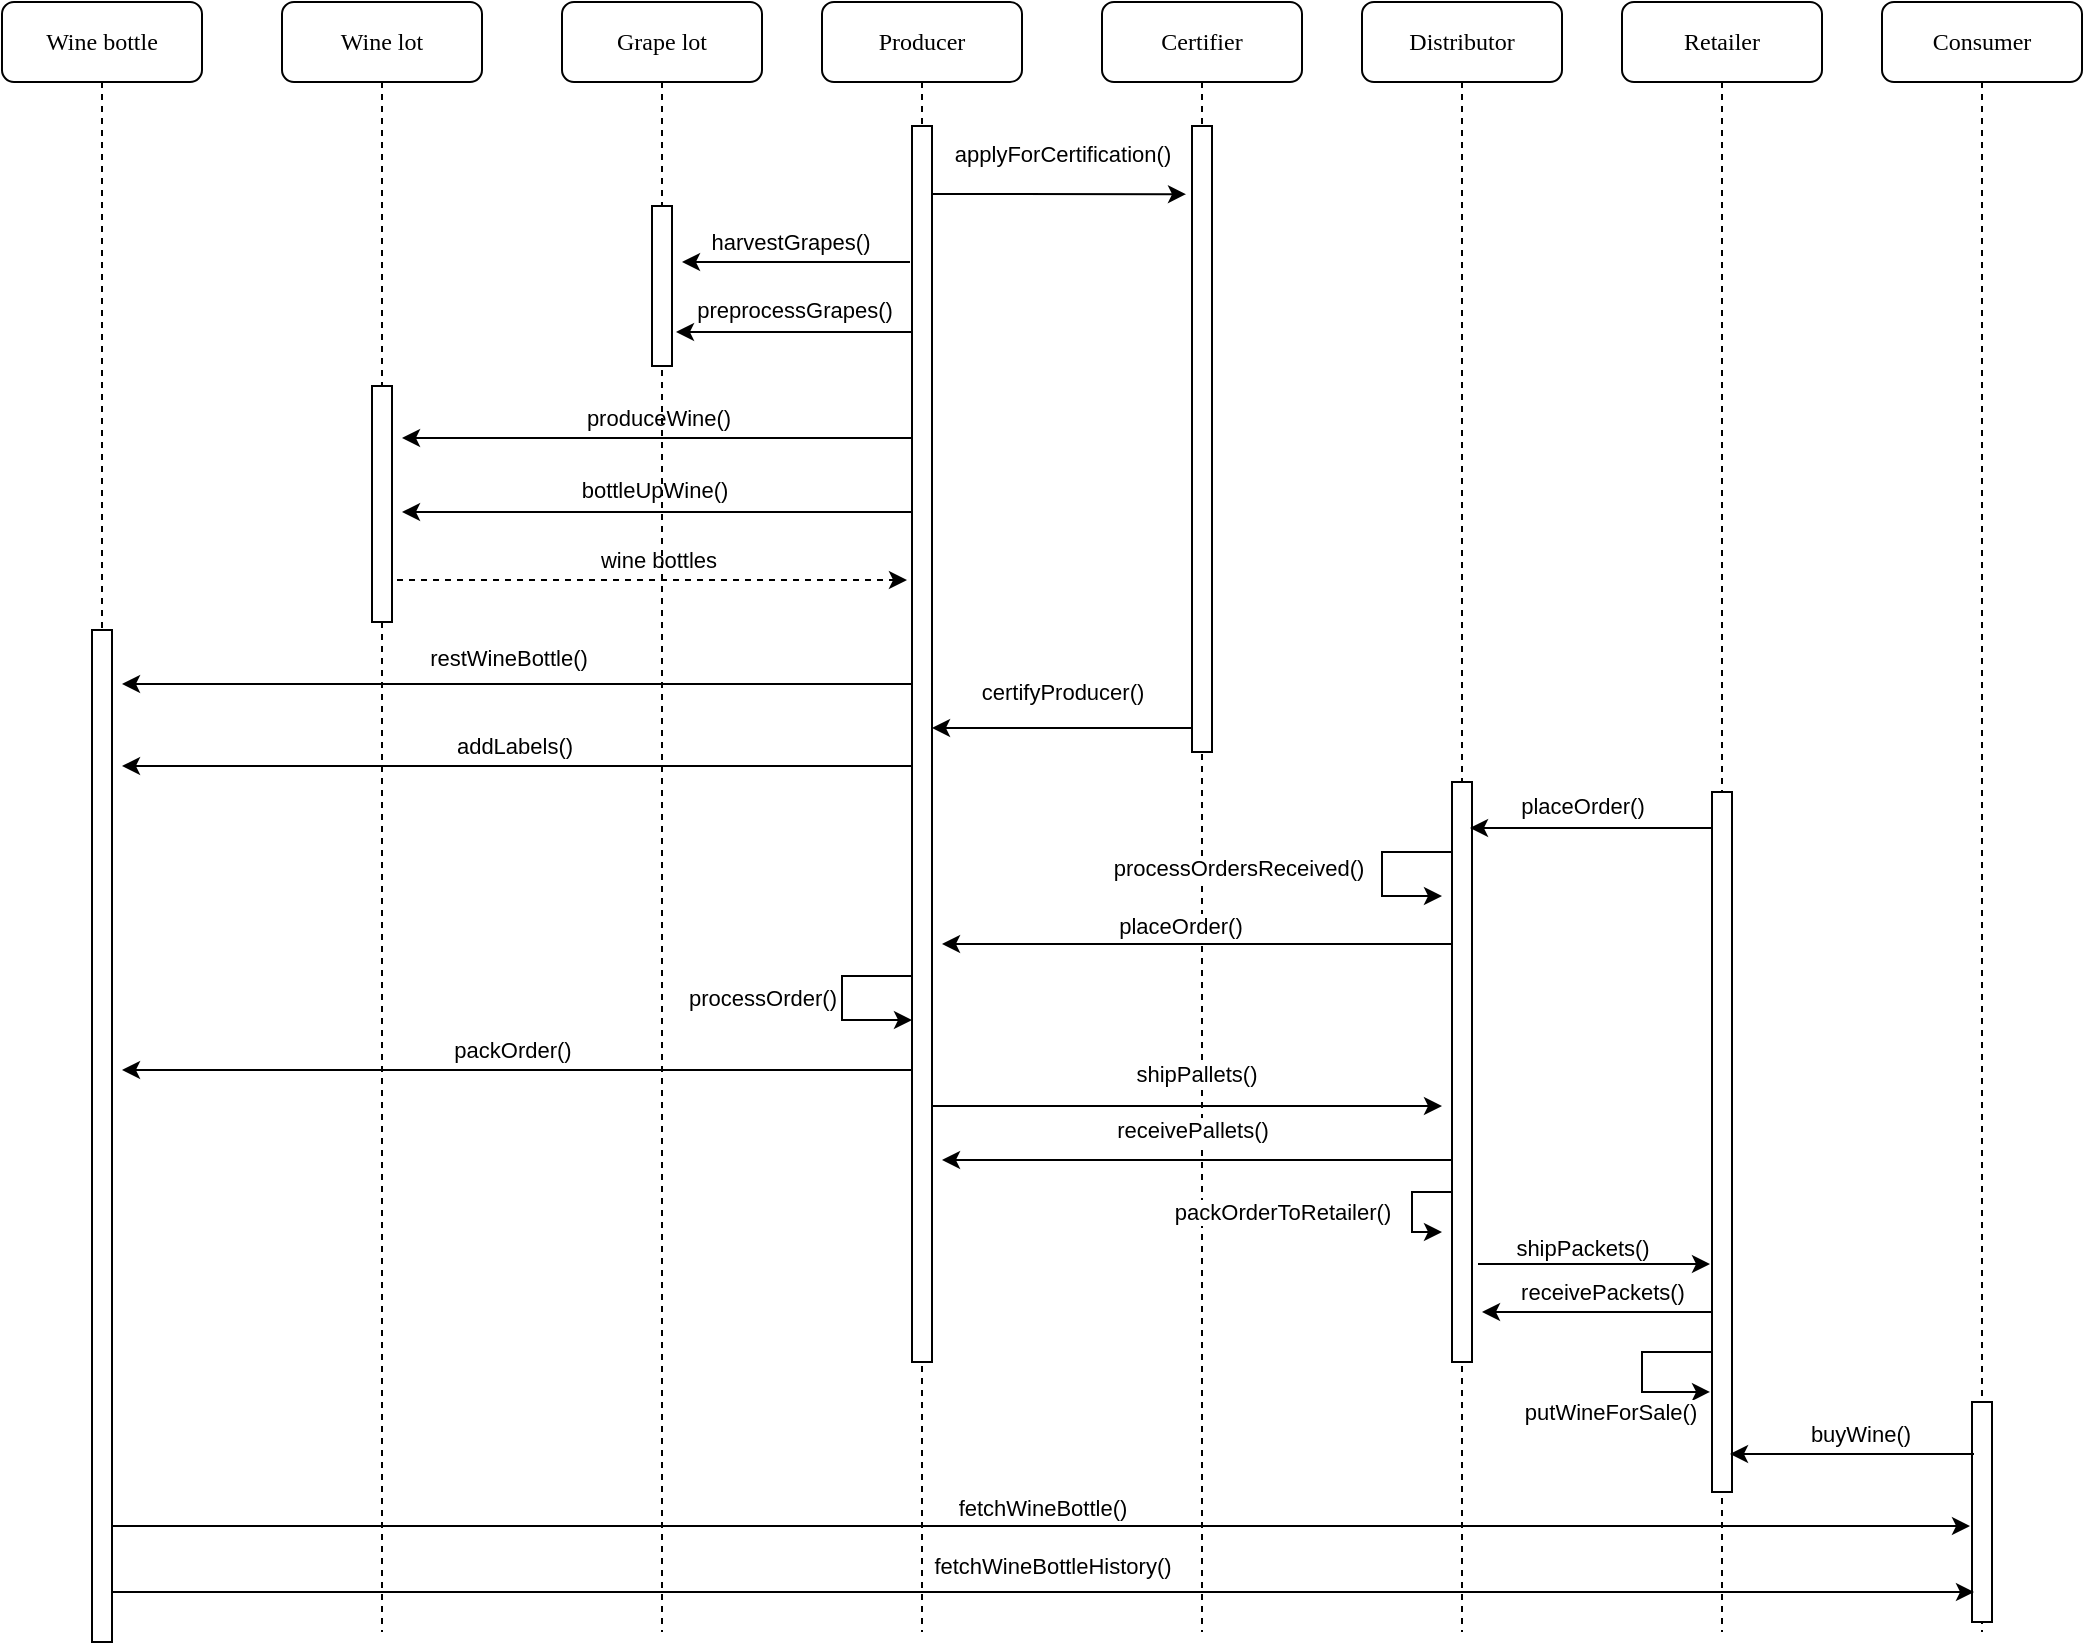 <mxfile version="10.6.0" type="device"><diagram name="Page-1" id="13e1069c-82ec-6db2-03f1-153e76fe0fe0"><mxGraphModel dx="1158" dy="679" grid="1" gridSize="10" guides="1" tooltips="1" connect="1" arrows="1" fold="1" page="1" pageScale="1" pageWidth="1100" pageHeight="850" background="#ffffff" math="0" shadow="0"><root><mxCell id="0"/><mxCell id="1" parent="0"/><mxCell id="7baba1c4bc27f4b0-2" value="Wine lot" style="shape=umlLifeline;perimeter=lifelinePerimeter;whiteSpace=wrap;html=1;container=1;collapsible=0;recursiveResize=0;outlineConnect=0;rounded=1;shadow=0;comic=0;labelBackgroundColor=none;strokeColor=#000000;strokeWidth=1;fillColor=#FFFFFF;fontFamily=Verdana;fontSize=12;fontColor=#000000;align=center;" parent="1" vertex="1"><mxGeometry x="180" y="25" width="100" height="815" as="geometry"/></mxCell><mxCell id="7baba1c4bc27f4b0-10" value="" style="html=1;points=[];perimeter=orthogonalPerimeter;rounded=0;shadow=0;comic=0;labelBackgroundColor=none;strokeColor=#000000;strokeWidth=1;fillColor=#FFFFFF;fontFamily=Verdana;fontSize=12;fontColor=#000000;align=center;" parent="7baba1c4bc27f4b0-2" vertex="1"><mxGeometry x="45" y="192" width="10" height="118" as="geometry"/></mxCell><mxCell id="CjHVE2LYHt44_39G_S40-17" value="addLabels()" style="edgeStyle=orthogonalEdgeStyle;rounded=0;orthogonalLoop=1;jettySize=auto;html=1;" parent="1" edge="1"><mxGeometry x="0.569" y="-110" relative="1" as="geometry"><mxPoint x="494.5" y="407" as="sourcePoint"/><mxPoint x="100" y="407" as="targetPoint"/><Array as="points"/><mxPoint x="111" y="100" as="offset"/></mxGeometry></mxCell><mxCell id="7baba1c4bc27f4b0-4" value="Producer" style="shape=umlLifeline;perimeter=lifelinePerimeter;whiteSpace=wrap;html=1;container=1;collapsible=0;recursiveResize=0;outlineConnect=0;rounded=1;shadow=0;comic=0;labelBackgroundColor=none;strokeColor=#000000;strokeWidth=1;fillColor=#FFFFFF;fontFamily=Verdana;fontSize=12;fontColor=#000000;align=center;" parent="1" vertex="1"><mxGeometry x="450" y="25" width="100" height="815" as="geometry"/></mxCell><mxCell id="7baba1c4bc27f4b0-16" value="" style="html=1;points=[];perimeter=orthogonalPerimeter;rounded=0;shadow=0;comic=0;labelBackgroundColor=none;strokeColor=#000000;strokeWidth=1;fillColor=#FFFFFF;fontFamily=Verdana;fontSize=12;fontColor=#000000;align=center;" parent="7baba1c4bc27f4b0-4" vertex="1"><mxGeometry x="45" y="62" width="10" height="618" as="geometry"/></mxCell><mxCell id="CjHVE2LYHt44_39G_S40-29" value="processOrder()" style="edgeStyle=orthogonalEdgeStyle;rounded=0;orthogonalLoop=1;jettySize=auto;html=1;" parent="7baba1c4bc27f4b0-4" edge="1"><mxGeometry x="-0.222" y="41" relative="1" as="geometry"><mxPoint x="45" y="509" as="targetPoint"/><mxPoint x="45" y="487" as="sourcePoint"/><Array as="points"><mxPoint x="10" y="487"/><mxPoint x="10" y="509"/></Array><mxPoint x="-81" y="10" as="offset"/></mxGeometry></mxCell><mxCell id="7baba1c4bc27f4b0-5" value="Certifier" style="shape=umlLifeline;perimeter=lifelinePerimeter;whiteSpace=wrap;html=1;container=1;collapsible=0;recursiveResize=0;outlineConnect=0;rounded=1;shadow=0;comic=0;labelBackgroundColor=none;strokeColor=#000000;strokeWidth=1;fillColor=#FFFFFF;fontFamily=Verdana;fontSize=12;fontColor=#000000;align=center;" parent="1" vertex="1"><mxGeometry x="590" y="25" width="100" height="815" as="geometry"/></mxCell><mxCell id="7baba1c4bc27f4b0-6" value="Distributor" style="shape=umlLifeline;perimeter=lifelinePerimeter;whiteSpace=wrap;html=1;container=1;collapsible=0;recursiveResize=0;outlineConnect=0;rounded=1;shadow=0;comic=0;labelBackgroundColor=none;strokeColor=#000000;strokeWidth=1;fillColor=#FFFFFF;fontFamily=Verdana;fontSize=12;fontColor=#000000;align=center;" parent="1" vertex="1"><mxGeometry x="720" y="25" width="100" height="815" as="geometry"/></mxCell><mxCell id="7baba1c4bc27f4b0-28" value="" style="html=1;points=[];perimeter=orthogonalPerimeter;rounded=0;shadow=0;comic=0;labelBackgroundColor=none;strokeColor=#000000;strokeWidth=1;fillColor=#FFFFFF;fontFamily=Verdana;fontSize=12;fontColor=#000000;align=center;" parent="7baba1c4bc27f4b0-6" vertex="1"><mxGeometry x="45" y="390" width="10" height="290" as="geometry"/></mxCell><mxCell id="7baba1c4bc27f4b0-7" value="Retailer" style="shape=umlLifeline;perimeter=lifelinePerimeter;whiteSpace=wrap;html=1;container=1;collapsible=0;recursiveResize=0;outlineConnect=0;rounded=1;shadow=0;comic=0;labelBackgroundColor=none;strokeColor=#000000;strokeWidth=1;fillColor=#FFFFFF;fontFamily=Verdana;fontSize=12;fontColor=#000000;align=center;" parent="1" vertex="1"><mxGeometry x="850" y="25" width="100" height="815" as="geometry"/></mxCell><mxCell id="7baba1c4bc27f4b0-8" value="Wine bottle" style="shape=umlLifeline;perimeter=lifelinePerimeter;whiteSpace=wrap;html=1;container=1;collapsible=0;recursiveResize=0;outlineConnect=0;rounded=1;shadow=0;comic=0;labelBackgroundColor=none;strokeColor=#000000;strokeWidth=1;fillColor=#FFFFFF;fontFamily=Verdana;fontSize=12;fontColor=#000000;align=center;" parent="1" vertex="1"><mxGeometry x="40" y="25" width="100" height="820" as="geometry"/></mxCell><mxCell id="7baba1c4bc27f4b0-9" value="" style="html=1;points=[];perimeter=orthogonalPerimeter;rounded=0;shadow=0;comic=0;labelBackgroundColor=none;strokeColor=#000000;strokeWidth=1;fillColor=#FFFFFF;fontFamily=Verdana;fontSize=12;fontColor=#000000;align=center;" parent="7baba1c4bc27f4b0-8" vertex="1"><mxGeometry x="45" y="314" width="10" height="506" as="geometry"/></mxCell><mxCell id="CjHVE2LYHt44_39G_S40-7" value="harvestGrapes()" style="edgeStyle=orthogonalEdgeStyle;rounded=0;orthogonalLoop=1;jettySize=auto;html=1;" parent="1" edge="1"><mxGeometry x="0.052" y="-10" relative="1" as="geometry"><mxPoint x="494" y="155" as="sourcePoint"/><mxPoint x="380" y="155" as="targetPoint"/><Array as="points"><mxPoint x="454" y="155"/><mxPoint x="454" y="155"/></Array><mxPoint as="offset"/></mxGeometry></mxCell><mxCell id="CjHVE2LYHt44_39G_S40-9" value="preprocessGrapes()" style="edgeStyle=orthogonalEdgeStyle;rounded=0;orthogonalLoop=1;jettySize=auto;html=1;entryX=1.2;entryY=0.775;entryDx=0;entryDy=0;entryPerimeter=0;" parent="1" edge="1"><mxGeometry y="-11" relative="1" as="geometry"><mxPoint x="495" y="190" as="sourcePoint"/><mxPoint x="377" y="190" as="targetPoint"/><Array as="points"><mxPoint x="495" y="190"/></Array><mxPoint as="offset"/></mxGeometry></mxCell><mxCell id="CjHVE2LYHt44_39G_S40-12" value="produceWine()" style="edgeStyle=orthogonalEdgeStyle;rounded=0;orthogonalLoop=1;jettySize=auto;html=1;entryX=1.5;entryY=0.5;entryDx=0;entryDy=0;entryPerimeter=0;" parent="1" edge="1"><mxGeometry y="-10" relative="1" as="geometry"><mxPoint x="495" y="243" as="sourcePoint"/><mxPoint x="240" y="243" as="targetPoint"/><Array as="points"><mxPoint x="495" y="243"/></Array><mxPoint as="offset"/></mxGeometry></mxCell><mxCell id="CjHVE2LYHt44_39G_S40-14" value="bottleUpWine()" style="edgeStyle=orthogonalEdgeStyle;rounded=0;orthogonalLoop=1;jettySize=auto;html=1;" parent="1" edge="1"><mxGeometry x="0.013" y="-11" relative="1" as="geometry"><mxPoint x="495" y="280" as="sourcePoint"/><mxPoint x="240" y="280" as="targetPoint"/><Array as="points"><mxPoint x="495" y="280"/></Array><mxPoint as="offset"/></mxGeometry></mxCell><mxCell id="CjHVE2LYHt44_39G_S40-16" value="certifyProducer()" style="edgeStyle=orthogonalEdgeStyle;rounded=0;orthogonalLoop=1;jettySize=auto;html=1;" parent="1" edge="1"><mxGeometry y="-18" relative="1" as="geometry"><mxPoint x="635" y="388" as="sourcePoint"/><mxPoint x="505" y="388" as="targetPoint"/><Array as="points"><mxPoint x="620" y="388"/><mxPoint x="620" y="388"/></Array><mxPoint as="offset"/></mxGeometry></mxCell><mxCell id="7baba1c4bc27f4b0-19" value="" style="html=1;points=[];perimeter=orthogonalPerimeter;rounded=0;shadow=0;comic=0;labelBackgroundColor=none;strokeColor=#000000;strokeWidth=1;fillColor=#FFFFFF;fontFamily=Verdana;fontSize=12;fontColor=#000000;align=center;" parent="1" vertex="1"><mxGeometry x="635" y="87" width="10" height="313" as="geometry"/></mxCell><mxCell id="CjHVE2LYHt44_39G_S40-30" value="packOrder()" style="edgeStyle=orthogonalEdgeStyle;rounded=0;orthogonalLoop=1;jettySize=auto;html=1;" parent="1" edge="1"><mxGeometry x="0.013" y="-10" relative="1" as="geometry"><mxPoint x="100" y="559" as="targetPoint"/><mxPoint x="495" y="559" as="sourcePoint"/><Array as="points"><mxPoint x="390" y="559"/><mxPoint x="390" y="559"/></Array><mxPoint as="offset"/></mxGeometry></mxCell><mxCell id="CjHVE2LYHt44_39G_S40-20" value="placeOrder()" style="edgeStyle=orthogonalEdgeStyle;rounded=0;orthogonalLoop=1;jettySize=auto;html=1;" parent="1" edge="1"><mxGeometry x="0.074" y="-11" relative="1" as="geometry"><mxPoint x="895" y="438" as="sourcePoint"/><mxPoint x="774" y="438" as="targetPoint"/><Array as="points"><mxPoint x="860" y="438"/><mxPoint x="860" y="438"/></Array><mxPoint as="offset"/></mxGeometry></mxCell><mxCell id="CjHVE2LYHt44_39G_S40-38" value="putWineForSale()" style="edgeStyle=orthogonalEdgeStyle;rounded=0;orthogonalLoop=1;jettySize=auto;html=1;exitX=0;exitY=0.7;exitDx=0;exitDy=0;exitPerimeter=0;entryX=-0.1;entryY=0.857;entryDx=0;entryDy=0;entryPerimeter=0;" parent="1" target="7baba1c4bc27f4b0-25" edge="1"><mxGeometry x="0.355" y="-22" relative="1" as="geometry"><mxPoint x="890" y="732" as="targetPoint"/><mxPoint x="895" y="704" as="sourcePoint"/><Array as="points"><mxPoint x="895" y="700"/><mxPoint x="860" y="700"/><mxPoint x="860" y="720"/></Array><mxPoint x="-20" y="-12" as="offset"/></mxGeometry></mxCell><mxCell id="CjHVE2LYHt44_39G_S40-62" value="receivePackets()" style="edgeStyle=orthogonalEdgeStyle;rounded=0;orthogonalLoop=1;jettySize=auto;html=1;" parent="1" edge="1"><mxGeometry x="-0.043" y="-10" relative="1" as="geometry"><mxPoint x="780" y="680" as="targetPoint"/><mxPoint x="895" y="680" as="sourcePoint"/><Array as="points"><mxPoint x="870" y="680"/><mxPoint x="870" y="680"/></Array><mxPoint as="offset"/></mxGeometry></mxCell><mxCell id="7baba1c4bc27f4b0-25" value="" style="html=1;points=[];perimeter=orthogonalPerimeter;rounded=0;shadow=0;comic=0;labelBackgroundColor=none;strokeColor=#000000;strokeWidth=1;fillColor=#FFFFFF;fontFamily=Verdana;fontSize=12;fontColor=#000000;align=center;" parent="1" vertex="1"><mxGeometry x="895" y="420" width="10" height="350" as="geometry"/></mxCell><mxCell id="CjHVE2LYHt44_39G_S40-1" value="Consumer" style="shape=umlLifeline;perimeter=lifelinePerimeter;whiteSpace=wrap;html=1;container=1;collapsible=0;recursiveResize=0;outlineConnect=0;rounded=1;shadow=0;comic=0;labelBackgroundColor=none;strokeColor=#000000;strokeWidth=1;fillColor=#FFFFFF;fontFamily=Verdana;fontSize=12;fontColor=#000000;align=center;" parent="1" vertex="1"><mxGeometry x="980" y="25" width="100" height="815" as="geometry"/></mxCell><mxCell id="CjHVE2LYHt44_39G_S40-2" value="" style="html=1;points=[];perimeter=orthogonalPerimeter;rounded=0;shadow=0;comic=0;labelBackgroundColor=none;strokeColor=#000000;strokeWidth=1;fillColor=#FFFFFF;fontFamily=Verdana;fontSize=12;fontColor=#000000;align=center;" parent="CjHVE2LYHt44_39G_S40-1" vertex="1"><mxGeometry x="45" y="700" width="10" height="110" as="geometry"/></mxCell><mxCell id="CjHVE2LYHt44_39G_S40-19" value="processOrdersReceived()" style="edgeStyle=orthogonalEdgeStyle;rounded=0;orthogonalLoop=1;jettySize=auto;html=1;" parent="1" edge="1"><mxGeometry x="-0.195" y="72" relative="1" as="geometry"><mxPoint x="760" y="472" as="targetPoint"/><mxPoint x="765" y="450" as="sourcePoint"/><Array as="points"><mxPoint x="765" y="450"/><mxPoint x="730" y="450"/><mxPoint x="730" y="472"/></Array><mxPoint x="-144" y="8" as="offset"/></mxGeometry></mxCell><mxCell id="CjHVE2LYHt44_39G_S40-28" value="placeOrder()" style="edgeStyle=orthogonalEdgeStyle;rounded=0;orthogonalLoop=1;jettySize=auto;html=1;" parent="1" edge="1"><mxGeometry x="0.07" y="-9" relative="1" as="geometry"><mxPoint x="765" y="496" as="sourcePoint"/><mxPoint x="510" y="496" as="targetPoint"/><Array as="points"><mxPoint x="670" y="496"/><mxPoint x="670" y="496"/></Array><mxPoint as="offset"/></mxGeometry></mxCell><mxCell id="CjHVE2LYHt44_39G_S40-36" value="buyWine()" style="edgeStyle=orthogonalEdgeStyle;rounded=0;orthogonalLoop=1;jettySize=auto;html=1;entryX=0.9;entryY=0.719;entryDx=0;entryDy=0;entryPerimeter=0;exitX=0.1;exitY=0.541;exitDx=0;exitDy=0;exitPerimeter=0;" parent="1" edge="1"><mxGeometry x="-0.068" y="-10" relative="1" as="geometry"><mxPoint x="1026" y="751" as="sourcePoint"/><mxPoint x="904" y="751" as="targetPoint"/><mxPoint as="offset"/></mxGeometry></mxCell><mxCell id="CjHVE2LYHt44_39G_S40-40" value="receivePallets()" style="edgeStyle=orthogonalEdgeStyle;rounded=0;orthogonalLoop=1;jettySize=auto;html=1;" parent="1" edge="1"><mxGeometry x="0.019" y="-15" relative="1" as="geometry"><mxPoint x="765" y="604" as="sourcePoint"/><mxPoint x="510" y="604" as="targetPoint"/><Array as="points"><mxPoint x="590" y="604"/><mxPoint x="590" y="604"/></Array><mxPoint as="offset"/></mxGeometry></mxCell><mxCell id="CjHVE2LYHt44_39G_S40-41" value="wine bottles" style="edgeStyle=orthogonalEdgeStyle;rounded=0;orthogonalLoop=1;jettySize=auto;html=1;dashed=1;" parent="1" edge="1"><mxGeometry x="0.02" y="10" relative="1" as="geometry"><mxPoint x="492.5" y="314" as="targetPoint"/><mxPoint x="237.5" y="314" as="sourcePoint"/><Array as="points"><mxPoint x="302.5" y="314"/><mxPoint x="302.5" y="314"/></Array><mxPoint as="offset"/></mxGeometry></mxCell><mxCell id="CjHVE2LYHt44_39G_S40-43" value="restWineBottle()" style="edgeStyle=orthogonalEdgeStyle;rounded=0;orthogonalLoop=1;jettySize=auto;html=1;" parent="1" edge="1"><mxGeometry x="0.025" y="-13" relative="1" as="geometry"><mxPoint x="495" y="366" as="sourcePoint"/><mxPoint x="100" y="366" as="targetPoint"/><Array as="points"><mxPoint x="400" y="366"/><mxPoint x="400" y="366"/></Array><mxPoint as="offset"/></mxGeometry></mxCell><mxCell id="CjHVE2LYHt44_39G_S40-51" value="Grape lot" style="shape=umlLifeline;perimeter=lifelinePerimeter;whiteSpace=wrap;html=1;container=1;collapsible=0;recursiveResize=0;outlineConnect=0;rounded=1;shadow=0;comic=0;labelBackgroundColor=none;strokeColor=#000000;strokeWidth=1;fillColor=#FFFFFF;fontFamily=Verdana;fontSize=12;fontColor=#000000;align=center;" parent="1" vertex="1"><mxGeometry x="320" y="25" width="100" height="815" as="geometry"/></mxCell><mxCell id="CjHVE2LYHt44_39G_S40-52" value="" style="html=1;points=[];perimeter=orthogonalPerimeter;rounded=0;shadow=0;comic=0;labelBackgroundColor=none;strokeColor=#000000;strokeWidth=1;fillColor=#FFFFFF;fontFamily=Verdana;fontSize=12;fontColor=#000000;align=center;" parent="CjHVE2LYHt44_39G_S40-51" vertex="1"><mxGeometry x="45" y="102" width="10" height="80" as="geometry"/></mxCell><mxCell id="CjHVE2LYHt44_39G_S40-57" value="shipPallets()" style="edgeStyle=orthogonalEdgeStyle;rounded=0;orthogonalLoop=1;jettySize=auto;html=1;" parent="1" edge="1"><mxGeometry x="0.035" y="16" relative="1" as="geometry"><mxPoint x="505" y="577" as="sourcePoint"/><mxPoint x="760" y="577" as="targetPoint"/><Array as="points"><mxPoint x="580" y="577"/><mxPoint x="580" y="577"/></Array><mxPoint as="offset"/></mxGeometry></mxCell><mxCell id="CjHVE2LYHt44_39G_S40-58" value="applyForCertification()" style="edgeStyle=orthogonalEdgeStyle;rounded=0;orthogonalLoop=1;jettySize=auto;html=1;entryX=-0.3;entryY=0.109;entryDx=0;entryDy=0;entryPerimeter=0;" parent="1" source="7baba1c4bc27f4b0-16" target="7baba1c4bc27f4b0-19" edge="1"><mxGeometry x="0.016" y="20" relative="1" as="geometry"><mxPoint x="600" y="130" as="targetPoint"/><Array as="points"><mxPoint x="520" y="121"/><mxPoint x="520" y="121"/></Array><mxPoint as="offset"/></mxGeometry></mxCell><mxCell id="CjHVE2LYHt44_39G_S40-60" value="fetchWineBottle()" style="edgeStyle=orthogonalEdgeStyle;rounded=0;orthogonalLoop=1;jettySize=auto;html=1;entryX=-0.1;entryY=0.934;entryDx=0;entryDy=0;entryPerimeter=0;" parent="1" edge="1"><mxGeometry x="0.001" y="9" relative="1" as="geometry"><mxPoint x="95" y="787" as="sourcePoint"/><mxPoint x="1024" y="787" as="targetPoint"/><Array as="points"><mxPoint x="350" y="787"/><mxPoint x="350" y="787"/></Array><mxPoint as="offset"/></mxGeometry></mxCell><mxCell id="CjHVE2LYHt44_39G_S40-61" value="shipPackets()" style="edgeStyle=orthogonalEdgeStyle;rounded=0;orthogonalLoop=1;jettySize=auto;html=1;entryX=-0.1;entryY=0.597;entryDx=0;entryDy=0;entryPerimeter=0;exitX=1.3;exitY=0.841;exitDx=0;exitDy=0;exitPerimeter=0;" parent="1" edge="1"><mxGeometry x="-0.103" y="8" relative="1" as="geometry"><mxPoint x="778" y="656" as="sourcePoint"/><mxPoint x="894" y="656" as="targetPoint"/><mxPoint as="offset"/></mxGeometry></mxCell><mxCell id="CjHVE2LYHt44_39G_S40-63" value="packOrderToRetailer()" style="edgeStyle=orthogonalEdgeStyle;rounded=0;orthogonalLoop=1;jettySize=auto;html=1;" parent="1" source="7baba1c4bc27f4b0-28" edge="1"><mxGeometry x="0.455" y="66" relative="1" as="geometry"><mxPoint x="760" y="640" as="targetPoint"/><Array as="points"><mxPoint x="745" y="620"/><mxPoint x="745" y="640"/></Array><mxPoint x="-65" y="56" as="offset"/></mxGeometry></mxCell><mxCell id="CjHVE2LYHt44_39G_S40-65" value="fetchWineBottleHistory()" style="edgeStyle=orthogonalEdgeStyle;rounded=0;orthogonalLoop=1;jettySize=auto;html=1;entryX=0.1;entryY=0.909;entryDx=0;entryDy=0;entryPerimeter=0;" parent="1" edge="1"><mxGeometry x="0.01" y="13" relative="1" as="geometry"><mxPoint x="95" y="820" as="sourcePoint"/><mxPoint x="1026" y="820" as="targetPoint"/><Array as="points"><mxPoint x="330" y="820"/><mxPoint x="330" y="820"/></Array><mxPoint as="offset"/></mxGeometry></mxCell></root></mxGraphModel></diagram></mxfile>